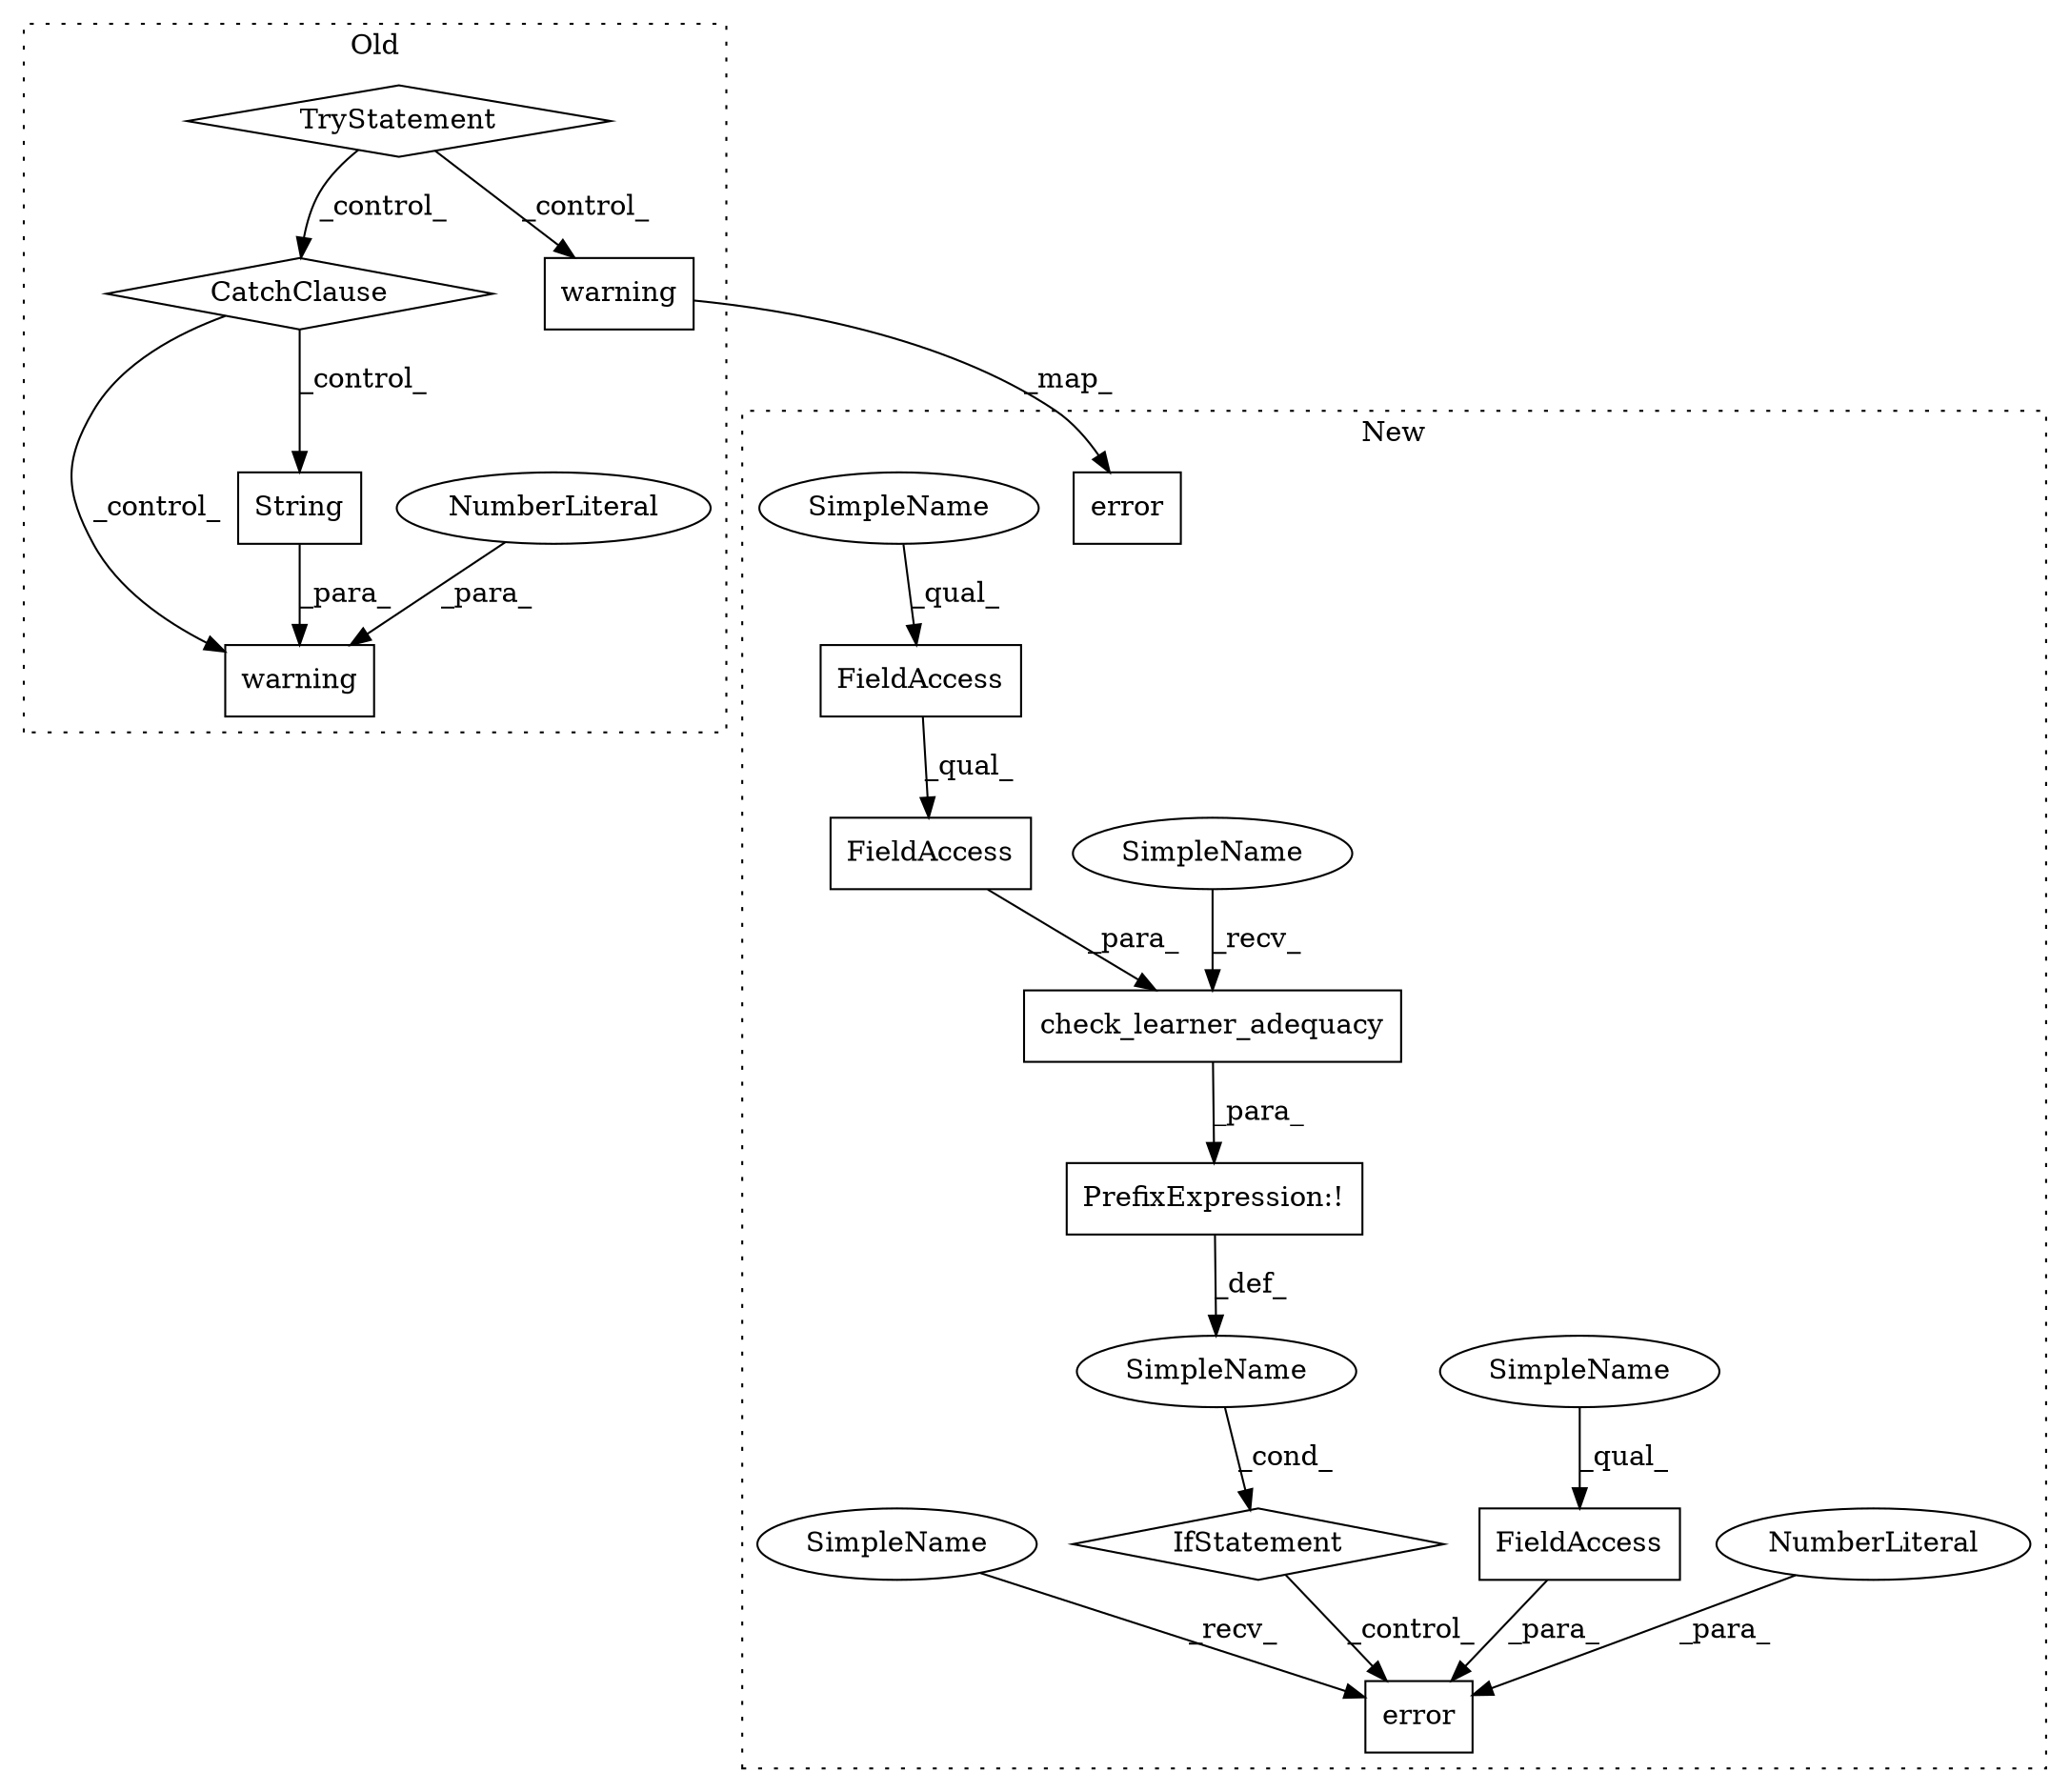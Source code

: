 digraph G {
subgraph cluster0 {
1 [label="warning" a="32" s="3305,3326" l="8,1" shape="box"];
4 [label="NumberLiteral" a="34" s="3313" l="1" shape="ellipse"];
6 [label="TryStatement" a="54" s="3139" l="4" shape="diamond"];
7 [label="String" a="32" s="3315,3325" l="7,1" shape="box"];
8 [label="CatchClause" a="12" s="3261,3288" l="13,2" shape="diamond"];
15 [label="warning" a="32" s="3158,3167" l="8,1" shape="box"];
label = "Old";
style="dotted";
}
subgraph cluster1 {
2 [label="check_learner_adequacy" a="32" s="3122,3161" l="23,1" shape="box"];
3 [label="PrefixExpression:!" a="38" s="3113" l="1" shape="box"];
5 [label="FieldAccess" a="22" s="3145" l="16" shape="box"];
9 [label="FieldAccess" a="22" s="3145" l="9" shape="box"];
10 [label="error" a="32" s="3179,3219" l="6,1" shape="box"];
11 [label="NumberLiteral" a="34" s="3185" l="1" shape="ellipse"];
12 [label="SimpleName" a="42" s="" l="" shape="ellipse"];
13 [label="IfStatement" a="25" s="3109,3162" l="4,2" shape="diamond"];
14 [label="FieldAccess" a="22" s="3187" l="32" shape="box"];
16 [label="error" a="32" s="3093,3100" l="6,1" shape="box"];
17 [label="SimpleName" a="42" s="3114" l="7" shape="ellipse"];
18 [label="SimpleName" a="42" s="3187" l="7" shape="ellipse"];
19 [label="SimpleName" a="42" s="3145" l="4" shape="ellipse"];
20 [label="SimpleName" a="42" s="3174" l="4" shape="ellipse"];
label = "New";
style="dotted";
}
2 -> 3 [label="_para_"];
3 -> 12 [label="_def_"];
4 -> 1 [label="_para_"];
5 -> 2 [label="_para_"];
6 -> 15 [label="_control_"];
6 -> 8 [label="_control_"];
7 -> 1 [label="_para_"];
8 -> 1 [label="_control_"];
8 -> 7 [label="_control_"];
9 -> 5 [label="_qual_"];
11 -> 10 [label="_para_"];
12 -> 13 [label="_cond_"];
13 -> 10 [label="_control_"];
14 -> 10 [label="_para_"];
15 -> 16 [label="_map_"];
17 -> 2 [label="_recv_"];
18 -> 14 [label="_qual_"];
19 -> 9 [label="_qual_"];
20 -> 10 [label="_recv_"];
}